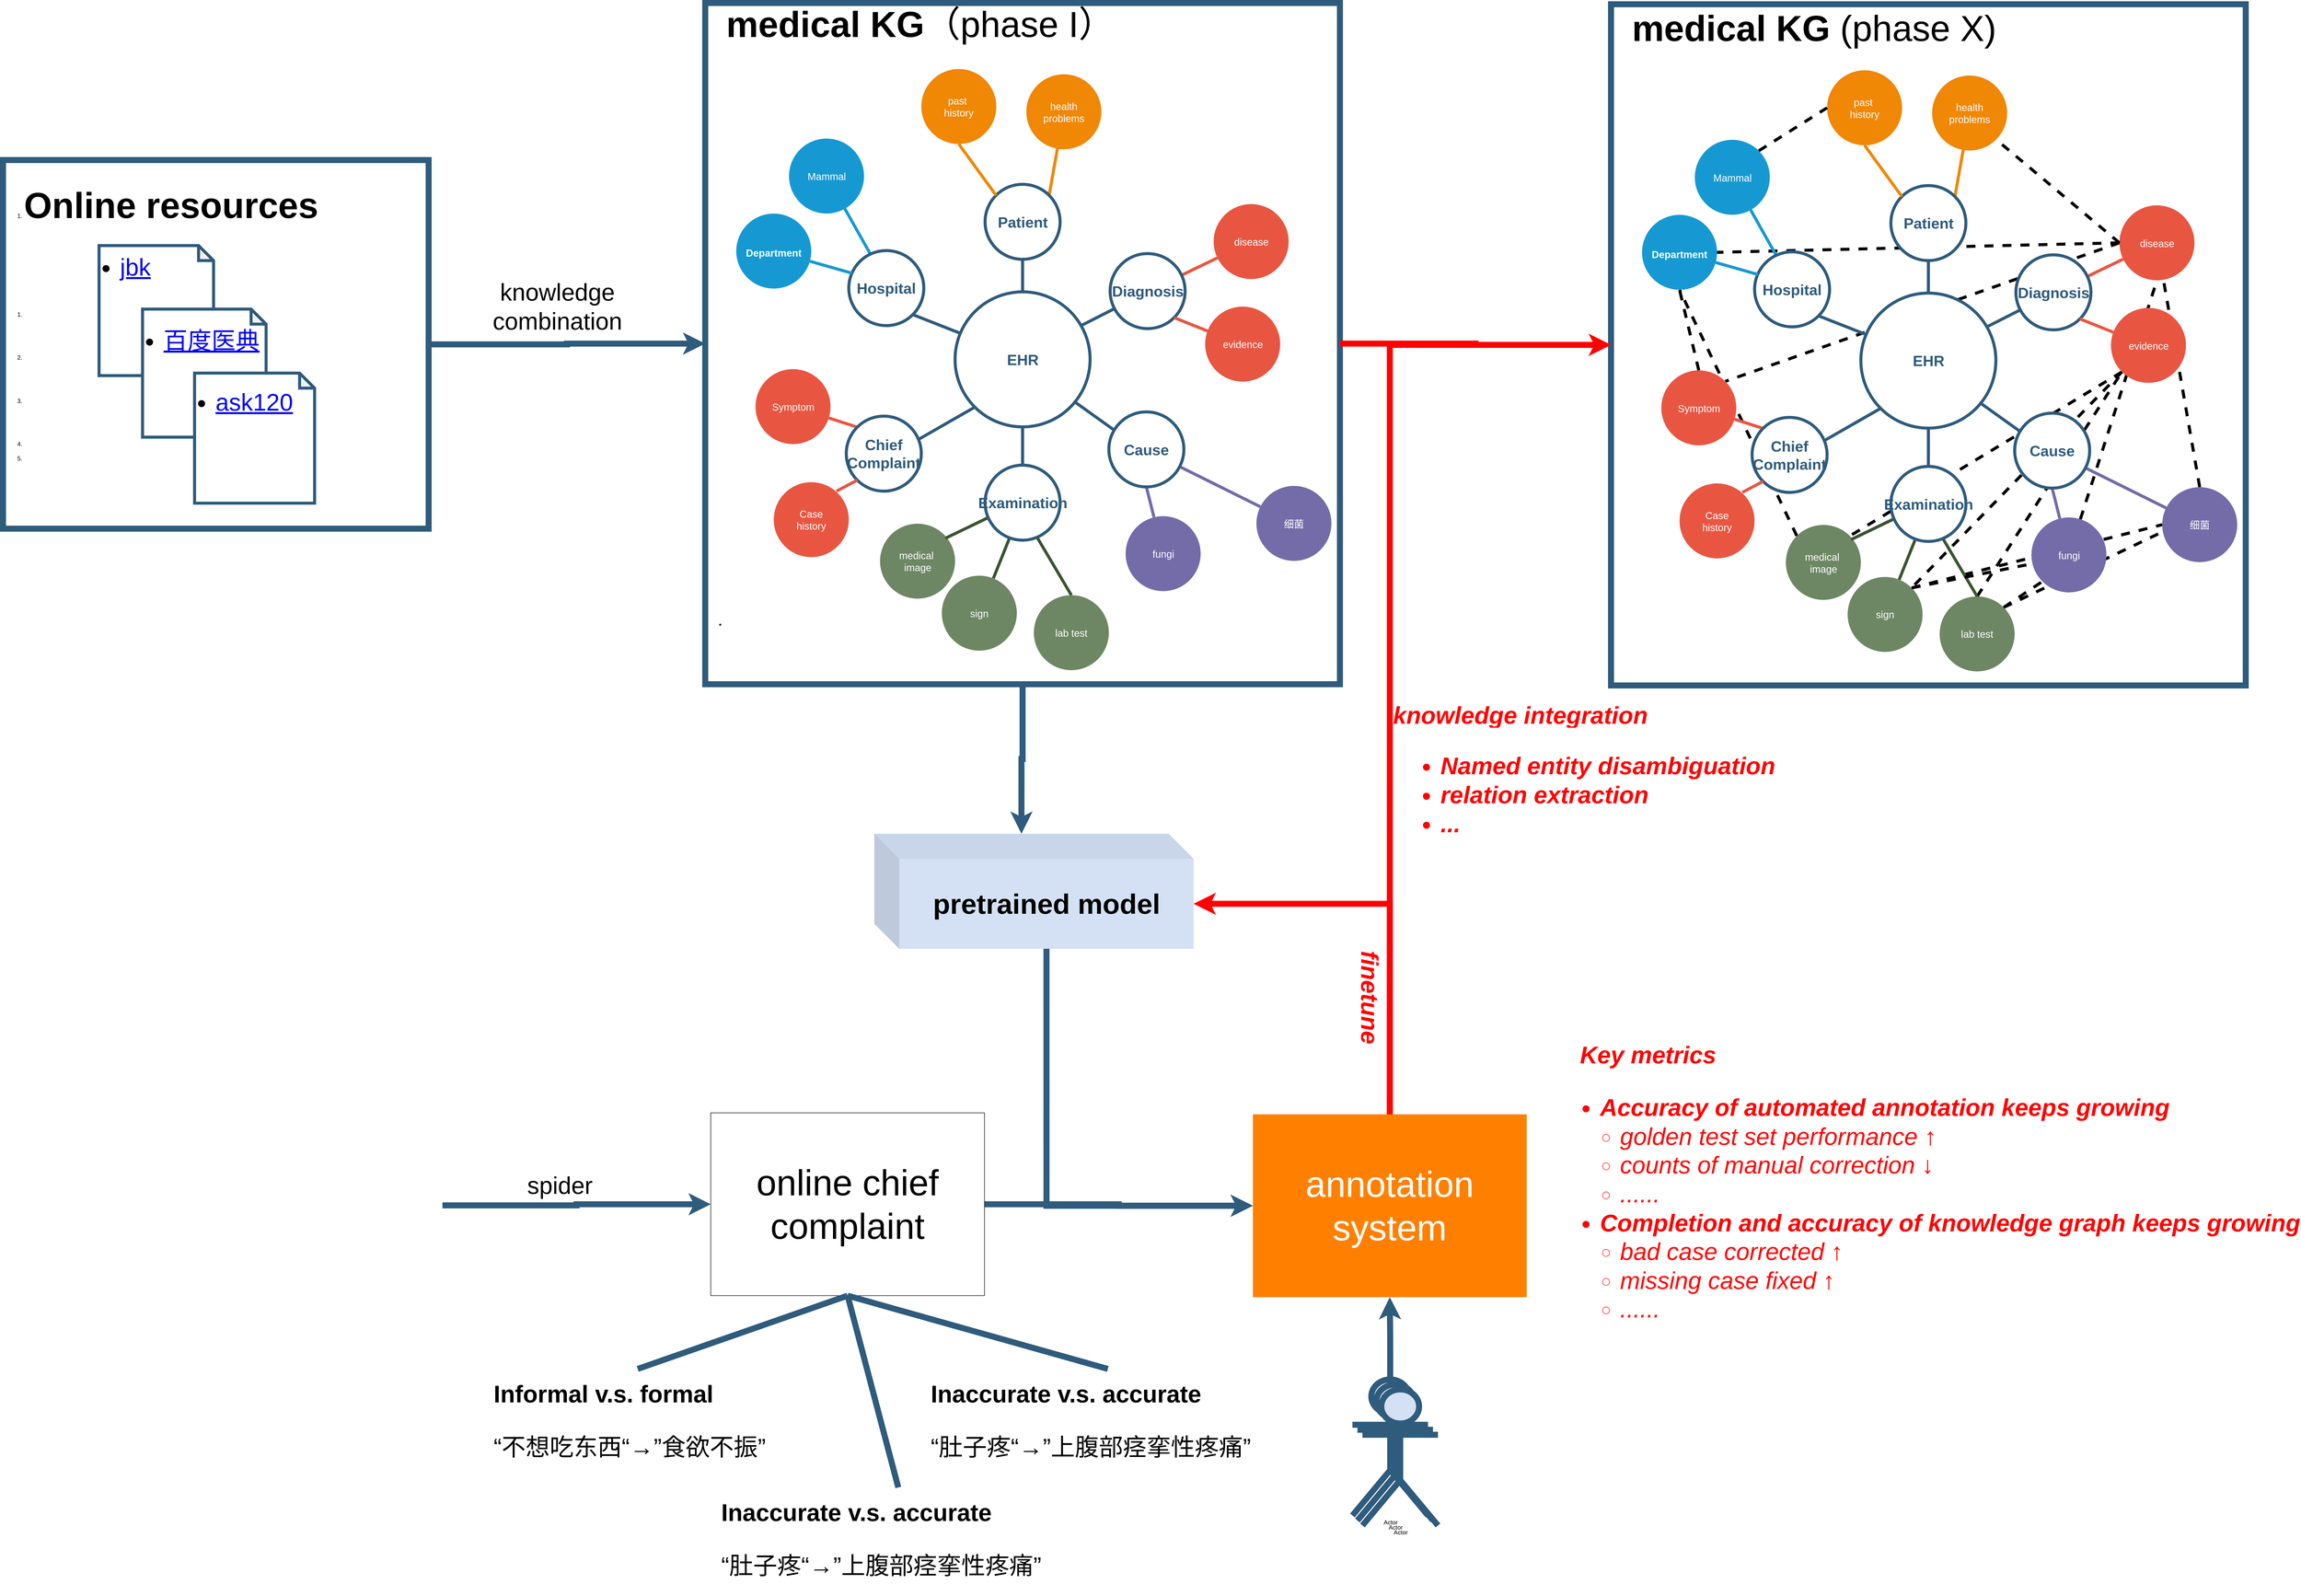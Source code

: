 <mxfile version="14.7.3" type="github">
  <diagram id="6a731a19-8d31-9384-78a2-239565b7b9f0" name="Page-1">
    <mxGraphModel dx="3566" dy="2017" grid="0" gridSize="10" guides="1" tooltips="1" connect="1" arrows="1" fold="1" page="1" pageScale="1" pageWidth="4681" pageHeight="3300" background="none" math="0" shadow="0">
      <root>
        <mxCell id="0" />
        <mxCell id="1" parent="0" />
        <mxCell id="-8Vo72HRY2vyWvF0CSb0-1534" style="endArrow=none;strokeWidth=6;html=1;dashed=1;exitX=0.5;exitY=0;exitDx=0;exitDy=0;" edge="1" parent="1" source="E62CXhvNbmNvY9qVtiI--1619" target="E62CXhvNbmNvY9qVtiI--1618">
          <mxGeometry relative="1" as="geometry">
            <mxPoint x="4250.21" y="1099.021" as="sourcePoint" />
            <mxPoint x="4386" y="613" as="targetPoint" />
          </mxGeometry>
        </mxCell>
        <mxCell id="-8Vo72HRY2vyWvF0CSb0-1533" style="endArrow=none;strokeWidth=6;html=1;entryX=0.5;entryY=1;entryDx=0;entryDy=0;dashed=1;" edge="1" parent="1" source="E62CXhvNbmNvY9qVtiI--1620" target="E62CXhvNbmNvY9qVtiI--1618">
          <mxGeometry relative="1" as="geometry">
            <mxPoint x="4328.5" y="546.5" as="sourcePoint" />
            <mxPoint x="4082.033" y="340.033" as="targetPoint" />
          </mxGeometry>
        </mxCell>
        <mxCell id="-8Vo72HRY2vyWvF0CSb0-1531" style="endArrow=none;strokeWidth=6;html=1;entryX=1;entryY=0;entryDx=0;entryDy=0;dashed=1;exitX=0;exitY=0.5;exitDx=0;exitDy=0;" edge="1" parent="1" source="E62CXhvNbmNvY9qVtiI--1618" target="E62CXhvNbmNvY9qVtiI--1621">
          <mxGeometry relative="1" as="geometry">
            <mxPoint x="4350.467" y="599.533" as="sourcePoint" />
            <mxPoint x="3524.0" y="565.5" as="targetPoint" />
          </mxGeometry>
        </mxCell>
        <mxCell id="E62CXhvNbmNvY9qVtiI--1655" value="&lt;blockquote style=&quot;margin: 0 0 0 40px ; border: none ; padding: 0px&quot;&gt;&lt;b style=&quot;font-size: 72px&quot;&gt;medical KG &lt;/b&gt;&lt;span style=&quot;font-size: 72px&quot;&gt;(phase X)&lt;/span&gt;&lt;/blockquote&gt;&lt;blockquote style=&quot;margin: 0 0 0 40px ; border: none ; padding: 0px&quot;&gt;&lt;b style=&quot;font-size: 72px&quot;&gt;&lt;br&gt;&lt;/b&gt;&lt;/blockquote&gt;&lt;blockquote style=&quot;margin: 0 0 0 40px ; border: none ; padding: 0px&quot;&gt;&lt;b style=&quot;font-size: 72px&quot;&gt;&lt;br&gt;&lt;/b&gt;&lt;/blockquote&gt;&lt;blockquote style=&quot;margin: 0 0 0 40px ; border: none ; padding: 0px&quot;&gt;&lt;b style=&quot;font-size: 72px&quot;&gt;&lt;br&gt;&lt;/b&gt;&lt;/blockquote&gt;&lt;blockquote style=&quot;margin: 0 0 0 40px ; border: none ; padding: 0px&quot;&gt;&lt;b style=&quot;font-size: 72px&quot;&gt;&lt;br&gt;&lt;/b&gt;&lt;/blockquote&gt;&lt;blockquote style=&quot;margin: 0 0 0 40px ; border: none ; padding: 0px&quot;&gt;&lt;b style=&quot;font-size: 72px&quot;&gt;&lt;br&gt;&lt;/b&gt;&lt;/blockquote&gt;&lt;blockquote style=&quot;margin: 0 0 0 40px ; border: none ; padding: 0px&quot;&gt;&lt;b style=&quot;font-size: 72px&quot;&gt;&lt;br&gt;&lt;/b&gt;&lt;/blockquote&gt;&lt;blockquote style=&quot;margin: 0 0 0 40px ; border: none ; padding: 0px&quot;&gt;&lt;b style=&quot;font-size: 72px&quot;&gt;&lt;br&gt;&lt;/b&gt;&lt;/blockquote&gt;&lt;blockquote style=&quot;margin: 0 0 0 40px ; border: none ; padding: 0px&quot;&gt;&lt;b style=&quot;font-size: 72px&quot;&gt;&lt;br&gt;&lt;/b&gt;&lt;/blockquote&gt;&lt;br&gt;&lt;br&gt;&lt;br&gt;&lt;br&gt;&lt;br&gt;&lt;br&gt;&lt;br&gt;&lt;br&gt;&lt;br&gt;&lt;br&gt;&lt;br&gt;&lt;br&gt;&lt;br&gt;&lt;br&gt;&lt;br&gt;&lt;br&gt;&lt;br&gt;&lt;br&gt;&lt;br&gt;&lt;br&gt;&lt;br&gt;&lt;br&gt;&lt;br&gt;&lt;br&gt;&lt;br&gt;&lt;br&gt;&lt;br&gt;&lt;br&gt;&lt;br&gt;&lt;br&gt;&lt;br&gt;&lt;br&gt;&lt;br&gt;&lt;br&gt;&lt;font style=&quot;font-size: 72px&quot;&gt;&lt;br&gt;&lt;/font&gt;" style="text;html=1;align=left;verticalAlign=middle;whiteSpace=wrap;rounded=0;strokeWidth=12;strokeColor=#2F5B7C;" parent="1" vertex="1">
          <mxGeometry x="3302" y="59.5" width="1269" height="1362" as="geometry" />
        </mxCell>
        <mxCell id="-8Vo72HRY2vyWvF0CSb0-1530" style="endArrow=none;strokeWidth=6;html=1;entryX=1;entryY=0.5;entryDx=0;entryDy=0;dashed=1;exitX=0;exitY=0.5;exitDx=0;exitDy=0;" edge="1" parent="1" source="E62CXhvNbmNvY9qVtiI--1618" target="E62CXhvNbmNvY9qVtiI--1639">
          <mxGeometry relative="1" as="geometry">
            <mxPoint x="4333.467" y="804.533" as="sourcePoint" />
            <mxPoint x="3913.033" y="1236.437" as="targetPoint" />
          </mxGeometry>
        </mxCell>
        <mxCell id="-8Vo72HRY2vyWvF0CSb0-1528" style="endArrow=none;strokeWidth=6;html=1;entryX=0;entryY=1;entryDx=0;entryDy=0;dashed=1;exitX=0.5;exitY=0;exitDx=0;exitDy=0;" edge="1" parent="1" source="E62CXhvNbmNvY9qVtiI--1647" target="E62CXhvNbmNvY9qVtiI--1651">
          <mxGeometry relative="1" as="geometry">
            <mxPoint x="4333.467" y="804.533" as="sourcePoint" />
            <mxPoint x="3913.033" y="1236.437" as="targetPoint" />
          </mxGeometry>
        </mxCell>
        <mxCell id="-8Vo72HRY2vyWvF0CSb0-1527" style="endArrow=none;strokeWidth=6;html=1;exitX=0;exitY=1;exitDx=0;exitDy=0;entryX=1;entryY=0;entryDx=0;entryDy=0;dashed=1;" edge="1" parent="1" source="E62CXhvNbmNvY9qVtiI--1651" target="E62CXhvNbmNvY9qVtiI--1645">
          <mxGeometry relative="1" as="geometry">
            <mxPoint x="4386.5" y="826.5" as="sourcePoint" />
            <mxPoint x="3789.533" y="1132.467" as="targetPoint" />
          </mxGeometry>
        </mxCell>
        <mxCell id="-8Vo72HRY2vyWvF0CSb0-1526" style="endArrow=none;strokeWidth=6;html=1;exitX=0;exitY=1;exitDx=0;exitDy=0;entryX=1;entryY=0;entryDx=0;entryDy=0;dashed=1;" edge="1" parent="1" source="E62CXhvNbmNvY9qVtiI--1651" target="E62CXhvNbmNvY9qVtiI--1649">
          <mxGeometry relative="1" as="geometry">
            <mxPoint x="3913.033" y="1236.437" as="sourcePoint" />
            <mxPoint x="4157.3" y="1187.45" as="targetPoint" />
          </mxGeometry>
        </mxCell>
        <mxCell id="-8Vo72HRY2vyWvF0CSb0-1524" style="endArrow=none;strokeWidth=6;html=1;exitX=1;exitY=0;exitDx=0;exitDy=0;entryX=0;entryY=0.5;entryDx=0;entryDy=0;dashed=1;" edge="1" parent="1" source="E62CXhvNbmNvY9qVtiI--1647">
          <mxGeometry relative="1" as="geometry">
            <mxPoint x="3913.033" y="1236.437" as="sourcePoint" />
            <mxPoint x="4414.0" y="1110" as="targetPoint" />
          </mxGeometry>
        </mxCell>
        <mxCell id="-8Vo72HRY2vyWvF0CSb0-1523" style="endArrow=none;strokeWidth=6;html=1;exitX=1;exitY=0;exitDx=0;exitDy=0;entryX=0;entryY=0.5;entryDx=0;entryDy=0;dashed=1;" edge="1" parent="1" source="E62CXhvNbmNvY9qVtiI--1645" target="E62CXhvNbmNvY9qVtiI--1619">
          <mxGeometry relative="1" as="geometry">
            <mxPoint x="3913.033" y="1236.437" as="sourcePoint" />
            <mxPoint x="4157.3" y="1187.45" as="targetPoint" />
          </mxGeometry>
        </mxCell>
        <mxCell id="-8Vo72HRY2vyWvF0CSb0-1519" style="endArrow=none;strokeWidth=6;html=1;exitX=0;exitY=0;exitDx=0;exitDy=0;entryX=0.5;entryY=1;entryDx=0;entryDy=0;dashed=1;" edge="1" parent="1" source="E62CXhvNbmNvY9qVtiI--1649" target="E62CXhvNbmNvY9qVtiI--1639">
          <mxGeometry relative="1" as="geometry">
            <mxPoint x="3487.5" y="801.5" as="sourcePoint" />
            <mxPoint x="3449.0" y="640.5" as="targetPoint" />
          </mxGeometry>
        </mxCell>
        <mxCell id="E62CXhvNbmNvY9qVtiI--1596" style="edgeStyle=orthogonalEdgeStyle;rounded=0;orthogonalLoop=1;jettySize=auto;html=1;exitX=1;exitY=0.5;exitDx=0;exitDy=0;entryX=0;entryY=0.5;entryDx=0;entryDy=0;strokeWidth=12;strokeColor=#2F5B7C;" parent="1" source="E62CXhvNbmNvY9qVtiI--1595" target="E62CXhvNbmNvY9qVtiI--1589" edge="1">
          <mxGeometry relative="1" as="geometry" />
        </mxCell>
        <mxCell id="E62CXhvNbmNvY9qVtiI--1600" value="&lt;font style=&quot;font-size: 48px&quot;&gt;knowledge &lt;br&gt;combination&lt;/font&gt;" style="edgeLabel;html=1;align=center;verticalAlign=middle;resizable=0;points=[];" parent="E62CXhvNbmNvY9qVtiI--1596" vertex="1" connectable="0">
          <mxGeometry x="-0.329" y="-8" relative="1" as="geometry">
            <mxPoint x="71" y="-84" as="offset" />
          </mxGeometry>
        </mxCell>
        <mxCell id="E62CXhvNbmNvY9qVtiI--1595" value="&lt;ol&gt;&lt;li&gt;&lt;span style=&quot;font-size: 72px&quot;&gt;&lt;b&gt;Online resources&lt;/b&gt;&lt;/span&gt;&lt;/li&gt;&lt;/ol&gt;&lt;div&gt;&lt;span style=&quot;font-size: 72px&quot;&gt;&lt;b&gt;&lt;br&gt;&lt;/b&gt;&lt;/span&gt;&lt;/div&gt;&lt;ol&gt;&lt;li&gt;&lt;font style=&quot;font-size: 72px&quot;&gt;&lt;b&gt;&lt;br&gt;&lt;/b&gt;&lt;/font&gt;&lt;/li&gt;&lt;li&gt;&lt;font style=&quot;font-size: 72px&quot;&gt;&lt;b&gt;&lt;br&gt;&lt;/b&gt;&lt;/font&gt;&lt;/li&gt;&lt;li&gt;&lt;font style=&quot;font-size: 72px&quot;&gt;&lt;b&gt;&lt;br&gt;&lt;/b&gt;&lt;/font&gt;&lt;/li&gt;&lt;li&gt;&lt;font style=&quot;font-size: 72px&quot;&gt;&lt;b&gt;&lt;br&gt;&lt;/b&gt;&lt;/font&gt;&lt;/li&gt;&lt;li&gt;&lt;b&gt;&lt;br&gt;&lt;/b&gt;&lt;/li&gt;&lt;/ol&gt;&lt;font style=&quot;font-size: 72px&quot;&gt;&lt;br&gt;&lt;/font&gt;" style="text;html=1;align=left;verticalAlign=middle;whiteSpace=wrap;rounded=0;strokeWidth=12;strokeColor=#2F5B7C;" parent="1" vertex="1">
          <mxGeometry x="87" y="371" width="851" height="737" as="geometry" />
        </mxCell>
        <mxCell id="1350" value="Mammal" style="ellipse;whiteSpace=wrap;html=1;shadow=0;fontFamily=Helvetica;fontSize=20;fontColor=#FFFFFF;align=center;strokeWidth=3;fillColor=#1699D3;strokeColor=none;" parent="1" vertex="1">
          <mxGeometry x="1658.5" y="328" width="150" height="150" as="geometry" />
        </mxCell>
        <mxCell id="1351" value="health&lt;br&gt;problems" style="ellipse;whiteSpace=wrap;html=1;shadow=0;fontFamily=Helvetica;fontSize=20;fontColor=#FFFFFF;align=center;strokeWidth=3;fillColor=#F08705;strokeColor=none;gradientColor=none;" parent="1" vertex="1">
          <mxGeometry x="2133" y="199.5" width="150" height="150" as="geometry" />
        </mxCell>
        <mxCell id="1352" value="disease" style="ellipse;whiteSpace=wrap;html=1;shadow=0;fontFamily=Helvetica;fontSize=20;fontColor=#FFFFFF;align=center;strokeWidth=3;fillColor=#E85642;strokeColor=none;" parent="1" vertex="1">
          <mxGeometry x="2507.5" y="459" width="150" height="150" as="geometry" />
        </mxCell>
        <mxCell id="1354" value="细菌" style="ellipse;whiteSpace=wrap;html=1;shadow=0;fontFamily=Helvetica;fontSize=20;fontColor=#FFFFFF;align=center;strokeWidth=3;fillColor=#736ca8;strokeColor=none;" parent="1" vertex="1">
          <mxGeometry x="2593" y="1022.5" width="150" height="150" as="geometry" />
        </mxCell>
        <mxCell id="1355" value="fungi" style="ellipse;whiteSpace=wrap;html=1;shadow=0;fontFamily=Helvetica;fontSize=20;fontColor=#FFFFFF;align=center;strokeWidth=3;strokeColor=none;direction=south;fillColor=#736CA8;" parent="1" vertex="1">
          <mxGeometry x="2331.5" y="1083" width="150" height="150" as="geometry" />
        </mxCell>
        <mxCell id="1356" value="Symptom" style="ellipse;whiteSpace=wrap;html=1;shadow=0;fontFamily=Helvetica;fontSize=20;fontColor=#FFFFFF;align=center;strokeWidth=3;fillColor=#E85642;strokeColor=none;" parent="1" vertex="1">
          <mxGeometry x="1591.5" y="789" width="150" height="150" as="geometry" />
        </mxCell>
        <mxCell id="1359" style="endArrow=none;strokeWidth=6;strokeColor=#1699D3;html=1;exitX=0.286;exitY=0.043;exitDx=0;exitDy=0;exitPerimeter=0;" parent="1" source="E62CXhvNbmNvY9qVtiI--1553" target="1350" edge="1">
          <mxGeometry relative="1" as="geometry" />
        </mxCell>
        <mxCell id="1360" style="endArrow=none;strokeWidth=6;strokeColor=#f08705;html=1;exitX=1;exitY=0;exitDx=0;exitDy=0;" parent="1" source="E62CXhvNbmNvY9qVtiI--1550" edge="1">
          <mxGeometry relative="1" as="geometry">
            <mxPoint x="2197.5" y="335" as="targetPoint" />
          </mxGeometry>
        </mxCell>
        <mxCell id="1361" style="endArrow=none;strokeWidth=6;strokeColor=#E85642;html=1;exitX=0.918;exitY=0.305;exitDx=0;exitDy=0;exitPerimeter=0;" parent="1" source="E62CXhvNbmNvY9qVtiI--1547" target="1352" edge="1">
          <mxGeometry relative="1" as="geometry" />
        </mxCell>
        <mxCell id="1364" style="endArrow=none;strokeWidth=6;strokeColor=#736ca8;html=1;exitX=0.934;exitY=0.725;exitDx=0;exitDy=0;exitPerimeter=0;" parent="1" source="E62CXhvNbmNvY9qVtiI--1543" target="1354" edge="1">
          <mxGeometry relative="1" as="geometry">
            <mxPoint x="2426.5" y="979" as="sourcePoint" />
          </mxGeometry>
        </mxCell>
        <mxCell id="1365" value="" style="edgeStyle=none;endArrow=none;strokeWidth=6;html=1;exitX=0.5;exitY=1;exitDx=0;exitDy=0;strokeColor=#736CA8;" parent="1" source="E62CXhvNbmNvY9qVtiI--1543" target="1355" edge="1">
          <mxGeometry x="1210.5" y="184.5" width="100" height="100" as="geometry">
            <mxPoint x="1210.5" y="284.5" as="sourcePoint" />
            <mxPoint x="1310.5" y="184.5" as="targetPoint" />
          </mxGeometry>
        </mxCell>
        <mxCell id="1366" value="" style="edgeStyle=none;endArrow=none;strokeWidth=6;strokeColor=#E85642;html=1;exitX=0;exitY=0;exitDx=0;exitDy=0;" parent="1" source="E62CXhvNbmNvY9qVtiI--1552" target="1356" edge="1">
          <mxGeometry x="1210.5" y="184.5" width="100" height="100" as="geometry">
            <mxPoint x="1210.5" y="284.5" as="sourcePoint" />
            <mxPoint x="1310.5" y="184.5" as="targetPoint" />
          </mxGeometry>
        </mxCell>
        <mxCell id="1515" value="EHR" style="ellipse;whiteSpace=wrap;html=1;shadow=0;fontFamily=Helvetica;fontSize=30;fontColor=#2F5B7C;align=center;strokeColor=#2F5B7C;strokeWidth=6;fillColor=#FFFFFF;fontStyle=1;gradientColor=none;" parent="1" vertex="1">
          <mxGeometry x="1990.5" y="634.5" width="270" height="270" as="geometry" />
        </mxCell>
        <mxCell id="E62CXhvNbmNvY9qVtiI--1543" value="Cause" style="ellipse;whiteSpace=wrap;html=1;shadow=0;fontFamily=Helvetica;fontSize=30;fontColor=#2F5B7C;align=center;strokeWidth=6;fillColor=#FFFFFF;fontStyle=1;gradientColor=none;strokeColor=#2F5B7C;" parent="1" vertex="1">
          <mxGeometry x="2298" y="874.5" width="150" height="150" as="geometry" />
        </mxCell>
        <mxCell id="E62CXhvNbmNvY9qVtiI--1546" value="" style="edgeStyle=none;endArrow=none;strokeWidth=6;html=1;exitX=0.878;exitY=0.809;exitDx=0;exitDy=0;exitPerimeter=0;entryX=0.078;entryY=0.248;entryDx=0;entryDy=0;entryPerimeter=0;strokeColor=#2F5B7C;" parent="1" source="1515" target="E62CXhvNbmNvY9qVtiI--1543" edge="1">
          <mxGeometry x="1220.5" y="194.5" width="100" height="100" as="geometry">
            <mxPoint x="2165.624" y="911.096" as="sourcePoint" />
            <mxPoint x="2294.5" y="917" as="targetPoint" />
          </mxGeometry>
        </mxCell>
        <mxCell id="E62CXhvNbmNvY9qVtiI--1547" value="Diagnosis" style="ellipse;whiteSpace=wrap;html=1;shadow=0;fontFamily=Helvetica;fontSize=30;fontColor=#2F5B7C;align=center;strokeColor=#2F5B7C;strokeWidth=6;fillColor=#FFFFFF;fontStyle=1;gradientColor=none;" parent="1" vertex="1">
          <mxGeometry x="2300.5" y="558" width="150" height="150" as="geometry" />
        </mxCell>
        <mxCell id="E62CXhvNbmNvY9qVtiI--1549" value="" style="edgeStyle=none;endArrow=none;strokeWidth=6;html=1;entryX=0.069;entryY=0.729;entryDx=0;entryDy=0;entryPerimeter=0;exitX=0.933;exitY=0.25;exitDx=0;exitDy=0;exitPerimeter=0;strokeColor=#2F5B7C;" parent="1" source="1515" target="E62CXhvNbmNvY9qVtiI--1547" edge="1">
          <mxGeometry x="1230.5" y="204.5" width="100" height="100" as="geometry">
            <mxPoint x="2245.5" y="698" as="sourcePoint" />
            <mxPoint x="2292.467" y="941.467" as="targetPoint" />
          </mxGeometry>
        </mxCell>
        <mxCell id="E62CXhvNbmNvY9qVtiI--1550" value="Patient" style="ellipse;whiteSpace=wrap;html=1;shadow=0;fontFamily=Helvetica;fontSize=30;fontColor=#2F5B7C;align=center;strokeColor=#2F5B7C;strokeWidth=6;fillColor=#FFFFFF;fontStyle=1;gradientColor=none;" parent="1" vertex="1">
          <mxGeometry x="2050.5" y="419.5" width="150" height="150" as="geometry" />
        </mxCell>
        <mxCell id="E62CXhvNbmNvY9qVtiI--1552" value="Chief&lt;br&gt;Complaint" style="ellipse;whiteSpace=wrap;html=1;shadow=0;fontFamily=Helvetica;fontSize=30;fontColor=#2F5B7C;align=center;strokeColor=#2F5B7C;strokeWidth=6;fillColor=#FFFFFF;fontStyle=1;gradientColor=none;" parent="1" vertex="1">
          <mxGeometry x="1773" y="883" width="150" height="150" as="geometry" />
        </mxCell>
        <mxCell id="E62CXhvNbmNvY9qVtiI--1553" value="Hospital" style="ellipse;whiteSpace=wrap;html=1;shadow=0;fontFamily=Helvetica;fontSize=30;fontColor=#2F5B7C;align=center;strokeColor=#2F5B7C;strokeWidth=6;fillColor=#FFFFFF;fontStyle=1;gradientColor=none;" parent="1" vertex="1">
          <mxGeometry x="1778" y="552" width="150" height="150" as="geometry" />
        </mxCell>
        <mxCell id="E62CXhvNbmNvY9qVtiI--1554" value="" style="edgeStyle=none;endArrow=none;strokeWidth=6;html=1;exitX=0.5;exitY=1;exitDx=0;exitDy=0;entryX=0.5;entryY=0;entryDx=0;entryDy=0;strokeColor=#2F5B7C;" parent="1" source="E62CXhvNbmNvY9qVtiI--1550" target="1515" edge="1">
          <mxGeometry x="1230.5" y="204.5" width="100" height="100" as="geometry">
            <mxPoint x="2237.56" y="862.93" as="sourcePoint" />
            <mxPoint x="2319.7" y="921.7" as="targetPoint" />
          </mxGeometry>
        </mxCell>
        <mxCell id="E62CXhvNbmNvY9qVtiI--1556" value="" style="edgeStyle=none;endArrow=none;strokeWidth=6;html=1;exitX=1;exitY=1;exitDx=0;exitDy=0;entryX=0.029;entryY=0.303;entryDx=0;entryDy=0;fontStyle=1;entryPerimeter=0;strokeColor=#2F5B7C;" parent="1" source="E62CXhvNbmNvY9qVtiI--1553" target="1515" edge="1">
          <mxGeometry x="1250.5" y="224.5" width="100" height="100" as="geometry">
            <mxPoint x="2145.5" y="593" as="sourcePoint" />
            <mxPoint x="2145.5" y="654.5" as="targetPoint" />
          </mxGeometry>
        </mxCell>
        <mxCell id="E62CXhvNbmNvY9qVtiI--1557" value="" style="edgeStyle=none;endArrow=none;strokeWidth=6;html=1;exitX=0.968;exitY=0.307;exitDx=0;exitDy=0;entryX=0;entryY=1;entryDx=0;entryDy=0;fontStyle=1;exitPerimeter=0;strokeColor=#2F5B7C;" parent="1" source="E62CXhvNbmNvY9qVtiI--1552" target="1515" edge="1">
          <mxGeometry x="1260.5" y="234.5" width="100" height="100" as="geometry">
            <mxPoint x="1916.033" y="690.033" as="sourcePoint" />
            <mxPoint x="2008.33" y="726.31" as="targetPoint" />
          </mxGeometry>
        </mxCell>
        <mxCell id="E62CXhvNbmNvY9qVtiI--1572" value="&lt;font color=&quot;#ffffff&quot; style=&quot;font-size: 20px&quot;&gt;Department&lt;/font&gt;" style="ellipse;whiteSpace=wrap;html=1;shadow=0;fontFamily=Helvetica;fontSize=30;fontColor=#2F5B7C;align=center;strokeWidth=6;fontStyle=1;gradientColor=none;fillColor=#1699D3;strokeColor=none;" parent="1" vertex="1">
          <mxGeometry x="1553" y="478" width="150" height="150" as="geometry" />
        </mxCell>
        <mxCell id="E62CXhvNbmNvY9qVtiI--1573" style="endArrow=none;strokeWidth=6;strokeColor=#1699D3;html=1;exitX=0.044;exitY=0.302;exitDx=0;exitDy=0;exitPerimeter=0;" parent="1" source="E62CXhvNbmNvY9qVtiI--1553" target="E62CXhvNbmNvY9qVtiI--1572" edge="1">
          <mxGeometry relative="1" as="geometry">
            <mxPoint x="2036.788" y="687.408" as="sourcePoint" />
            <mxPoint x="1666.749" y="340.561" as="targetPoint" />
          </mxGeometry>
        </mxCell>
        <mxCell id="E62CXhvNbmNvY9qVtiI--1574" value="Case&lt;br&gt;history" style="ellipse;whiteSpace=wrap;html=1;shadow=0;fontFamily=Helvetica;fontSize=20;fontColor=#FFFFFF;align=center;strokeWidth=3;fillColor=#E85642;strokeColor=none;" parent="1" vertex="1">
          <mxGeometry x="1628" y="1015" width="150" height="150" as="geometry" />
        </mxCell>
        <mxCell id="E62CXhvNbmNvY9qVtiI--1575" value="" style="edgeStyle=none;endArrow=none;strokeWidth=6;strokeColor=#E85642;html=1;exitX=0;exitY=1;exitDx=0;exitDy=0;" parent="1" source="E62CXhvNbmNvY9qVtiI--1552" edge="1">
          <mxGeometry x="1220.5" y="194.5" width="100" height="100" as="geometry">
            <mxPoint x="1804.967" y="1021.033" as="sourcePoint" />
            <mxPoint x="1753.5" y="1033" as="targetPoint" />
          </mxGeometry>
        </mxCell>
        <mxCell id="E62CXhvNbmNvY9qVtiI--1576" value="Examination" style="ellipse;whiteSpace=wrap;html=1;shadow=0;fontFamily=Helvetica;fontSize=30;fontColor=#2F5B7C;align=center;strokeColor=#2F5B7C;strokeWidth=6;fillColor=#FFFFFF;fontStyle=1;gradientColor=none;" parent="1" vertex="1">
          <mxGeometry x="2050.5" y="981" width="150" height="150" as="geometry" />
        </mxCell>
        <mxCell id="E62CXhvNbmNvY9qVtiI--1577" value="" style="edgeStyle=none;endArrow=none;strokeWidth=6;html=1;exitX=0.5;exitY=0;exitDx=0;exitDy=0;entryX=0.5;entryY=1;entryDx=0;entryDy=0;fontStyle=1;strokeColor=#2F5B7C;" parent="1" source="E62CXhvNbmNvY9qVtiI--1576" target="1515" edge="1">
          <mxGeometry x="1270.5" y="244.5" width="100" height="100" as="geometry">
            <mxPoint x="1928.2" y="939.05" as="sourcePoint" />
            <mxPoint x="2040.041" y="874.959" as="targetPoint" />
          </mxGeometry>
        </mxCell>
        <mxCell id="E62CXhvNbmNvY9qVtiI--1578" value="sign" style="ellipse;whiteSpace=wrap;html=1;shadow=0;fontFamily=Helvetica;fontSize=20;fontColor=#ffffff;align=center;strokeWidth=3;fillColor=#6d8764;strokeColor=none;" parent="1" vertex="1">
          <mxGeometry x="1964" y="1201.97" width="150" height="150" as="geometry" />
        </mxCell>
        <mxCell id="E62CXhvNbmNvY9qVtiI--1579" value="" style="edgeStyle=none;endArrow=none;strokeWidth=6;html=1;fillColor=#6d8764;strokeColor=#3A5431;" parent="1" target="E62CXhvNbmNvY9qVtiI--1578" edge="1">
          <mxGeometry x="1578" y="342.47" width="100" height="100" as="geometry">
            <mxPoint x="2098.5" y="1129" as="sourcePoint" />
            <mxPoint x="1678" y="342.47" as="targetPoint" />
          </mxGeometry>
        </mxCell>
        <mxCell id="E62CXhvNbmNvY9qVtiI--1580" value="lab test" style="ellipse;whiteSpace=wrap;html=1;shadow=0;fontFamily=Helvetica;fontSize=20;fontColor=#ffffff;align=center;strokeWidth=3;fillColor=#6d8764;strokeColor=none;" parent="1" vertex="1">
          <mxGeometry x="2148" y="1240.97" width="150" height="150" as="geometry" />
        </mxCell>
        <mxCell id="E62CXhvNbmNvY9qVtiI--1581" value="" style="edgeStyle=none;endArrow=none;strokeWidth=6;html=1;entryX=0.5;entryY=0;entryDx=0;entryDy=0;fillColor=#6d8764;strokeColor=#3A5431;" parent="1" target="E62CXhvNbmNvY9qVtiI--1580" edge="1">
          <mxGeometry x="1588" y="352.47" width="100" height="100" as="geometry">
            <mxPoint x="2155.5" y="1127" as="sourcePoint" />
            <mxPoint x="2105.851" y="1238.052" as="targetPoint" />
          </mxGeometry>
        </mxCell>
        <mxCell id="E62CXhvNbmNvY9qVtiI--1582" value="medical&amp;nbsp;&lt;br&gt;image" style="ellipse;whiteSpace=wrap;html=1;shadow=0;fontFamily=Helvetica;fontSize=20;fontColor=#ffffff;align=center;strokeWidth=3;fillColor=#6d8764;strokeColor=none;" parent="1" vertex="1">
          <mxGeometry x="1840.5" y="1098" width="150" height="150" as="geometry" />
        </mxCell>
        <mxCell id="E62CXhvNbmNvY9qVtiI--1583" value="" style="edgeStyle=none;endArrow=none;strokeWidth=6;html=1;fillColor=#6d8764;strokeColor=#3A5431;entryX=0.871;entryY=0.195;entryDx=0;entryDy=0;entryPerimeter=0;" parent="1" target="E62CXhvNbmNvY9qVtiI--1582" edge="1">
          <mxGeometry x="1544.46" y="307.56" width="100" height="100" as="geometry">
            <mxPoint x="2054.5" y="1087" as="sourcePoint" />
            <mxPoint x="2033.5" y="1172.499" as="targetPoint" />
          </mxGeometry>
        </mxCell>
        <mxCell id="E62CXhvNbmNvY9qVtiI--1584" value="evidence" style="ellipse;whiteSpace=wrap;html=1;shadow=0;fontFamily=Helvetica;fontSize=20;fontColor=#FFFFFF;align=center;strokeWidth=3;fillColor=#E85642;strokeColor=none;" parent="1" vertex="1">
          <mxGeometry x="2490.5" y="664" width="150" height="150" as="geometry" />
        </mxCell>
        <mxCell id="E62CXhvNbmNvY9qVtiI--1585" style="endArrow=none;strokeWidth=6;strokeColor=#E85642;html=1;exitX=1;exitY=1;exitDx=0;exitDy=0;entryX=0.056;entryY=0.335;entryDx=0;entryDy=0;entryPerimeter=0;" parent="1" source="E62CXhvNbmNvY9qVtiI--1547" target="E62CXhvNbmNvY9qVtiI--1584" edge="1">
          <mxGeometry relative="1" as="geometry">
            <mxPoint x="2448.2" y="613.75" as="sourcePoint" />
            <mxPoint x="2524.886" y="576.455" as="targetPoint" />
          </mxGeometry>
        </mxCell>
        <mxCell id="E62CXhvNbmNvY9qVtiI--1586" value="past&amp;nbsp;&lt;br&gt;history" style="ellipse;whiteSpace=wrap;html=1;shadow=0;fontFamily=Helvetica;fontSize=20;fontColor=#FFFFFF;align=center;strokeWidth=3;fillColor=#F08705;strokeColor=none;gradientColor=none;" parent="1" vertex="1">
          <mxGeometry x="1923" y="189" width="150" height="150" as="geometry" />
        </mxCell>
        <mxCell id="E62CXhvNbmNvY9qVtiI--1587" style="endArrow=none;strokeWidth=6;strokeColor=#f08705;html=1;exitX=0;exitY=0;exitDx=0;exitDy=0;entryX=0.5;entryY=1;entryDx=0;entryDy=0;" parent="1" source="E62CXhvNbmNvY9qVtiI--1550" target="E62CXhvNbmNvY9qVtiI--1586" edge="1">
          <mxGeometry relative="1" as="geometry">
            <mxPoint x="2135.5" y="429.5" as="sourcePoint" />
            <mxPoint x="2181.355" y="349.938" as="targetPoint" />
          </mxGeometry>
        </mxCell>
        <mxCell id="E62CXhvNbmNvY9qVtiI--1666" style="edgeStyle=orthogonalEdgeStyle;rounded=0;orthogonalLoop=1;jettySize=auto;html=1;exitX=0.5;exitY=1;exitDx=0;exitDy=0;entryX=0;entryY=0;entryDx=294.25;entryDy=0;entryPerimeter=0;strokeColor=#2F5B7C;strokeWidth=12;" parent="1" source="E62CXhvNbmNvY9qVtiI--1589" target="E62CXhvNbmNvY9qVtiI--1659" edge="1">
          <mxGeometry relative="1" as="geometry" />
        </mxCell>
        <mxCell id="E62CXhvNbmNvY9qVtiI--1589" value="&lt;blockquote style=&quot;margin: 0 0 0 40px ; border: none ; padding: 0px&quot;&gt;&lt;b style=&quot;font-size: 72px&quot;&gt;medical KG&lt;/b&gt;&lt;span style=&quot;font-size: 72px&quot;&gt;（phase I）&lt;/span&gt;&lt;br&gt;&lt;br&gt;&lt;br&gt;&lt;br&gt;&lt;br&gt;&lt;br&gt;&lt;br&gt;&lt;br&gt;&lt;br&gt;&lt;br&gt;&lt;br&gt;&lt;br&gt;&lt;br&gt;&lt;br&gt;&lt;br&gt;&lt;br&gt;&lt;br&gt;&lt;br&gt;&lt;br&gt;&lt;br&gt;&lt;br&gt;&lt;br&gt;&lt;br&gt;&lt;br&gt;&lt;br&gt;&lt;br&gt;&lt;br&gt;&lt;br&gt;&lt;br&gt;&lt;br&gt;&lt;br&gt;&lt;br&gt;&lt;br&gt;&lt;br&gt;&lt;br&gt;&lt;br&gt;&lt;br&gt;&lt;br&gt;&lt;br&gt;&lt;br&gt;&lt;br&gt;&lt;br&gt;&lt;br&gt;&lt;br&gt;&lt;br&gt;&lt;br&gt;&lt;br&gt;&lt;br&gt;&lt;br&gt;&lt;br&gt;&lt;br&gt;&lt;br&gt;&lt;br&gt;&lt;br&gt;&lt;br&gt;&lt;br&gt;&lt;br&gt;&lt;br&gt;&lt;br&gt;&lt;br&gt;&lt;br&gt;&lt;br&gt;&lt;br&gt;&lt;br&gt;&lt;br&gt;&lt;br&gt;&lt;br&gt;&lt;br&gt;&lt;br&gt;&lt;br&gt;&lt;/blockquote&gt;&lt;span style=&quot;font-size: 72px&quot;&gt;&lt;br&gt;&lt;/span&gt;&lt;ul&gt;&lt;li&gt;&lt;font style=&quot;font-size: 72px&quot;&gt;&lt;br&gt;&lt;/font&gt;&lt;/li&gt;&lt;/ul&gt;&lt;font style=&quot;font-size: 72px&quot;&gt;&lt;br&gt;&lt;/font&gt;" style="text;html=1;align=left;verticalAlign=middle;whiteSpace=wrap;rounded=0;strokeWidth=12;strokeColor=#2F5B7C;" parent="1" vertex="1">
          <mxGeometry x="1491" y="57" width="1269" height="1362" as="geometry" />
        </mxCell>
        <mxCell id="E62CXhvNbmNvY9qVtiI--1590" value="&lt;div style=&quot;font-size: 48px&quot;&gt;&lt;ul&gt;&lt;li&gt;&lt;font style=&quot;font-size: 48px&quot;&gt;&lt;a href=&quot;https://jbk.39.net/zq/zhengzhuang&quot;&gt;jbk&lt;/a&gt;&lt;/font&gt;&lt;/li&gt;&lt;/ul&gt;&lt;div&gt;&lt;br&gt;&lt;/div&gt;&lt;div&gt;&lt;br&gt;&lt;/div&gt;&lt;div&gt;&lt;br&gt;&lt;/div&gt;&lt;/div&gt;" style="shape=note;whiteSpace=wrap;html=1;backgroundOutline=1;darkOpacity=0.05;strokeColor=#2F5B7C;strokeWidth=6;align=left;" parent="1" vertex="1">
          <mxGeometry x="279" y="542" width="229" height="260" as="geometry" />
        </mxCell>
        <mxCell id="E62CXhvNbmNvY9qVtiI--1593" value="&lt;ul style=&quot;font-size: 48px&quot;&gt;&lt;li&gt;&lt;font style=&quot;font-size: 48px&quot;&gt;&lt;a href=&quot;https://www.baidu.com/bh/dict/ydxx_8551128700906702761?tab=%E6%A6%82%E8%BF%B0&amp;amp;title=%E7%B3%96%E5%B0%BF%E7%97%85&amp;amp;contentid=ydxx_8551128700906702761&amp;amp;sf_ref=dict_home&amp;amp;from=dicta&quot;&gt;百度医典&lt;/a&gt;&lt;/font&gt;&lt;/li&gt;&lt;/ul&gt;&lt;div&gt;&lt;br&gt;&lt;/div&gt;&lt;div&gt;&lt;br&gt;&lt;/div&gt;&lt;div&gt;&lt;br&gt;&lt;/div&gt;&lt;div&gt;&lt;br&gt;&lt;/div&gt;&lt;div&gt;&lt;br&gt;&lt;/div&gt;&lt;div&gt;&lt;br&gt;&lt;/div&gt;&lt;div&gt;&lt;br&gt;&lt;/div&gt;&lt;div&gt;&lt;br&gt;&lt;/div&gt;&lt;div&gt;&lt;br&gt;&lt;/div&gt;" style="shape=note;whiteSpace=wrap;html=1;backgroundOutline=1;darkOpacity=0.05;strokeColor=#2F5B7C;strokeWidth=6;align=left;" parent="1" vertex="1">
          <mxGeometry x="366" y="669" width="247" height="256" as="geometry" />
        </mxCell>
        <mxCell id="E62CXhvNbmNvY9qVtiI--1594" value="&lt;ul style=&quot;font-size: 48px&quot;&gt;&lt;li&gt;&lt;font style=&quot;font-size: 48px&quot;&gt;&lt;a href=&quot;https://tag.120ask.com/jibing/&quot;&gt;ask&lt;/a&gt;&lt;/font&gt;&lt;a href=&quot;https://tag.120ask.com/jibing/&quot;&gt;120&lt;/a&gt;&lt;/li&gt;&lt;/ul&gt;&lt;div&gt;&lt;br&gt;&lt;/div&gt;&lt;div&gt;&lt;br&gt;&lt;/div&gt;&lt;div&gt;&lt;br&gt;&lt;/div&gt;&lt;div&gt;&lt;br&gt;&lt;/div&gt;&lt;div&gt;&lt;br&gt;&lt;/div&gt;&lt;div&gt;&lt;br&gt;&lt;/div&gt;&lt;div&gt;&lt;br&gt;&lt;/div&gt;&lt;div&gt;&lt;br&gt;&lt;/div&gt;&lt;div&gt;&lt;br&gt;&lt;/div&gt;&lt;div&gt;&lt;br&gt;&lt;/div&gt;" style="shape=note;whiteSpace=wrap;html=1;backgroundOutline=1;darkOpacity=0.05;strokeColor=#2F5B7C;strokeWidth=6;align=left;" parent="1" vertex="1">
          <mxGeometry x="470" y="797" width="240" height="260" as="geometry" />
        </mxCell>
        <mxCell id="E62CXhvNbmNvY9qVtiI--1601" value="" style="shape=image;verticalLabelPosition=bottom;labelBackgroundColor=#ffffff;verticalAlign=top;aspect=fixed;imageAspect=0;image=https://www.chinainternetwatch.com/wp-content/uploads/online-community.png;" parent="1" vertex="1">
          <mxGeometry x="106" y="2237" width="859.63" height="448" as="geometry" />
        </mxCell>
        <mxCell id="E62CXhvNbmNvY9qVtiI--1603" style="edgeStyle=orthogonalEdgeStyle;rounded=0;orthogonalLoop=1;jettySize=auto;html=1;exitX=1;exitY=0.5;exitDx=0;exitDy=0;entryX=0;entryY=0.5;entryDx=0;entryDy=0;strokeWidth=12;strokeColor=#2F5B7C;" parent="1" source="E62CXhvNbmNvY9qVtiI--1601" target="E62CXhvNbmNvY9qVtiI--1605" edge="1">
          <mxGeometry relative="1" as="geometry">
            <mxPoint x="1197.63" y="2741.5" as="sourcePoint" />
            <mxPoint x="1750.63" y="2740" as="targetPoint" />
          </mxGeometry>
        </mxCell>
        <mxCell id="E62CXhvNbmNvY9qVtiI--1686" value="&lt;font style=&quot;font-size: 48px&quot;&gt;spider&lt;/font&gt;" style="edgeLabel;html=1;align=center;verticalAlign=middle;resizable=0;points=[];" parent="E62CXhvNbmNvY9qVtiI--1603" vertex="1" connectable="0">
          <mxGeometry x="-0.288" y="20" relative="1" as="geometry">
            <mxPoint x="43" y="-20" as="offset" />
          </mxGeometry>
        </mxCell>
        <mxCell id="E62CXhvNbmNvY9qVtiI--1669" style="edgeStyle=orthogonalEdgeStyle;rounded=0;orthogonalLoop=1;jettySize=auto;html=1;exitX=1;exitY=0.5;exitDx=0;exitDy=0;entryX=0;entryY=0.5;entryDx=0;entryDy=0;strokeColor=#2F5B7C;strokeWidth=12;" parent="1" source="E62CXhvNbmNvY9qVtiI--1605" target="E62CXhvNbmNvY9qVtiI--1663" edge="1">
          <mxGeometry relative="1" as="geometry" />
        </mxCell>
        <mxCell id="E62CXhvNbmNvY9qVtiI--1605" value="&lt;font&gt;&lt;span style=&quot;font-family: &amp;quot;helvetica&amp;quot; ; font-style: normal ; font-weight: 400 ; letter-spacing: normal ; text-align: center ; text-indent: 0px ; text-transform: none ; word-spacing: 0px ; display: inline ; float: none&quot;&gt;&lt;font style=&quot;font-size: 72px&quot;&gt;online chief complaint&lt;/font&gt;&lt;/span&gt;&lt;br&gt;&lt;/font&gt;" style="text;html=1;align=center;verticalAlign=middle;whiteSpace=wrap;rounded=0;strokeColor=#000000;" parent="1" vertex="1">
          <mxGeometry x="1502" y="2276" width="547.37" height="365.5" as="geometry" />
        </mxCell>
        <mxCell id="E62CXhvNbmNvY9qVtiI--1608" value="&lt;h1 style=&quot;font-size: 48px&quot;&gt;&lt;font style=&quot;font-size: 48px&quot;&gt;Informal v.s. formal&lt;/font&gt;&lt;/h1&gt;&lt;p style=&quot;font-size: 48px&quot;&gt;&lt;font style=&quot;font-size: 48px&quot;&gt;“不想吃东西“→”食欲不振”&lt;br&gt;&lt;/font&gt;&lt;br&gt;&lt;/p&gt;" style="text;html=1;strokeColor=none;fillColor=none;spacing=5;spacingTop=-20;whiteSpace=wrap;overflow=hidden;rounded=0;" parent="1" vertex="1">
          <mxGeometry x="1063" y="2788" width="586" height="216" as="geometry" />
        </mxCell>
        <mxCell id="E62CXhvNbmNvY9qVtiI--1609" value="&lt;h1 style=&quot;font-size: 48px&quot;&gt;&lt;font style=&quot;font-size: 48px&quot;&gt;Inaccurate v.s. accurate&lt;/font&gt;&lt;/h1&gt;&lt;p style=&quot;font-size: 48px&quot;&gt;&lt;font style=&quot;font-size: 48px&quot;&gt;“肚子疼“→”上腹部痉挛性疼痛”&lt;br&gt;&lt;/font&gt;&lt;br&gt;&lt;/p&gt;" style="text;html=1;strokeColor=none;fillColor=none;spacing=5;spacingTop=-20;whiteSpace=wrap;overflow=hidden;rounded=0;" parent="1" vertex="1">
          <mxGeometry x="1518" y="3025" width="718" height="216" as="geometry" />
        </mxCell>
        <mxCell id="E62CXhvNbmNvY9qVtiI--1610" value="&lt;h1 style=&quot;font-size: 48px&quot;&gt;&lt;font style=&quot;font-size: 48px&quot;&gt;Inaccurate v.s. accurate&lt;/font&gt;&lt;/h1&gt;&lt;p style=&quot;font-size: 48px&quot;&gt;&lt;font style=&quot;font-size: 48px&quot;&gt;“肚子疼“→”上腹部痉挛性疼痛”&lt;br&gt;&lt;/font&gt;&lt;br&gt;&lt;/p&gt;" style="text;html=1;strokeColor=none;fillColor=none;spacing=5;spacingTop=-20;whiteSpace=wrap;overflow=hidden;rounded=0;" parent="1" vertex="1">
          <mxGeometry x="1937" y="2788" width="718" height="216" as="geometry" />
        </mxCell>
        <mxCell id="E62CXhvNbmNvY9qVtiI--1612" value="" style="endArrow=none;html=1;strokeColor=#2F5B7C;strokeWidth=12;entryX=0.5;entryY=1;entryDx=0;entryDy=0;exitX=0.5;exitY=0;exitDx=0;exitDy=0;" parent="1" source="E62CXhvNbmNvY9qVtiI--1608" target="E62CXhvNbmNvY9qVtiI--1605" edge="1">
          <mxGeometry width="50" height="50" relative="1" as="geometry">
            <mxPoint x="1377" y="2814" as="sourcePoint" />
            <mxPoint x="1638" y="2710" as="targetPoint" />
          </mxGeometry>
        </mxCell>
        <mxCell id="E62CXhvNbmNvY9qVtiI--1614" value="" style="endArrow=none;html=1;strokeColor=#2F5B7C;strokeWidth=12;exitX=0.5;exitY=0;exitDx=0;exitDy=0;entryX=0.5;entryY=1;entryDx=0;entryDy=0;" parent="1" source="E62CXhvNbmNvY9qVtiI--1609" target="E62CXhvNbmNvY9qVtiI--1605" edge="1">
          <mxGeometry width="50" height="50" relative="1" as="geometry">
            <mxPoint x="1366" y="2798" as="sourcePoint" />
            <mxPoint x="1750" y="2641" as="targetPoint" />
          </mxGeometry>
        </mxCell>
        <mxCell id="E62CXhvNbmNvY9qVtiI--1615" value="" style="endArrow=none;html=1;strokeColor=#2F5B7C;strokeWidth=12;exitX=0.5;exitY=0;exitDx=0;exitDy=0;entryX=0.5;entryY=1;entryDx=0;entryDy=0;" parent="1" source="E62CXhvNbmNvY9qVtiI--1610" target="E62CXhvNbmNvY9qVtiI--1605" edge="1">
          <mxGeometry width="50" height="50" relative="1" as="geometry">
            <mxPoint x="1887.0" y="3035" as="sourcePoint" />
            <mxPoint x="1953" y="2742" as="targetPoint" />
          </mxGeometry>
        </mxCell>
        <mxCell id="E62CXhvNbmNvY9qVtiI--1616" value="Mammal" style="ellipse;whiteSpace=wrap;html=1;shadow=0;fontFamily=Helvetica;fontSize=20;fontColor=#FFFFFF;align=center;strokeWidth=3;fillColor=#1699D3;strokeColor=none;" parent="1" vertex="1">
          <mxGeometry x="3469.5" y="330.5" width="150" height="150" as="geometry" />
        </mxCell>
        <mxCell id="E62CXhvNbmNvY9qVtiI--1617" value="health&lt;br&gt;problems" style="ellipse;whiteSpace=wrap;html=1;shadow=0;fontFamily=Helvetica;fontSize=20;fontColor=#FFFFFF;align=center;strokeWidth=3;fillColor=#F08705;strokeColor=none;gradientColor=none;" parent="1" vertex="1">
          <mxGeometry x="3944" y="202" width="150" height="150" as="geometry" />
        </mxCell>
        <mxCell id="E62CXhvNbmNvY9qVtiI--1618" value="disease" style="ellipse;whiteSpace=wrap;html=1;shadow=0;fontFamily=Helvetica;fontSize=20;fontColor=#FFFFFF;align=center;strokeWidth=3;fillColor=#E85642;strokeColor=none;" parent="1" vertex="1">
          <mxGeometry x="4318.5" y="461.5" width="150" height="150" as="geometry" />
        </mxCell>
        <mxCell id="E62CXhvNbmNvY9qVtiI--1619" value="细菌" style="ellipse;whiteSpace=wrap;html=1;shadow=0;fontFamily=Helvetica;fontSize=20;fontColor=#FFFFFF;align=center;strokeWidth=3;fillColor=#736ca8;strokeColor=none;" parent="1" vertex="1">
          <mxGeometry x="4404" y="1025" width="150" height="150" as="geometry" />
        </mxCell>
        <mxCell id="E62CXhvNbmNvY9qVtiI--1620" value="fungi" style="ellipse;whiteSpace=wrap;html=1;shadow=0;fontFamily=Helvetica;fontSize=20;fontColor=#FFFFFF;align=center;strokeWidth=3;strokeColor=none;direction=south;fillColor=#736CA8;" parent="1" vertex="1">
          <mxGeometry x="4142.5" y="1085.5" width="150" height="150" as="geometry" />
        </mxCell>
        <mxCell id="E62CXhvNbmNvY9qVtiI--1621" value="Symptom" style="ellipse;whiteSpace=wrap;html=1;shadow=0;fontFamily=Helvetica;fontSize=20;fontColor=#FFFFFF;align=center;strokeWidth=3;fillColor=#E85642;strokeColor=none;" parent="1" vertex="1">
          <mxGeometry x="3402.5" y="791.5" width="150" height="150" as="geometry" />
        </mxCell>
        <mxCell id="E62CXhvNbmNvY9qVtiI--1622" style="endArrow=none;strokeWidth=6;strokeColor=#1699D3;html=1;exitX=0.286;exitY=0.043;exitDx=0;exitDy=0;exitPerimeter=0;" parent="1" source="E62CXhvNbmNvY9qVtiI--1635" target="E62CXhvNbmNvY9qVtiI--1616" edge="1">
          <mxGeometry relative="1" as="geometry" />
        </mxCell>
        <mxCell id="E62CXhvNbmNvY9qVtiI--1623" style="endArrow=none;strokeWidth=6;strokeColor=#f08705;html=1;exitX=1;exitY=0;exitDx=0;exitDy=0;" parent="1" source="E62CXhvNbmNvY9qVtiI--1633" edge="1">
          <mxGeometry relative="1" as="geometry">
            <mxPoint x="4008.5" y="337.5" as="targetPoint" />
          </mxGeometry>
        </mxCell>
        <mxCell id="E62CXhvNbmNvY9qVtiI--1624" style="endArrow=none;strokeWidth=6;strokeColor=#E85642;html=1;exitX=0.918;exitY=0.305;exitDx=0;exitDy=0;exitPerimeter=0;" parent="1" source="E62CXhvNbmNvY9qVtiI--1631" target="E62CXhvNbmNvY9qVtiI--1618" edge="1">
          <mxGeometry relative="1" as="geometry" />
        </mxCell>
        <mxCell id="E62CXhvNbmNvY9qVtiI--1625" style="endArrow=none;strokeWidth=6;strokeColor=#736ca8;html=1;exitX=0.934;exitY=0.725;exitDx=0;exitDy=0;exitPerimeter=0;" parent="1" source="E62CXhvNbmNvY9qVtiI--1629" target="E62CXhvNbmNvY9qVtiI--1619" edge="1">
          <mxGeometry relative="1" as="geometry">
            <mxPoint x="4237.5" y="981.5" as="sourcePoint" />
          </mxGeometry>
        </mxCell>
        <mxCell id="E62CXhvNbmNvY9qVtiI--1626" value="" style="edgeStyle=none;endArrow=none;strokeWidth=6;html=1;exitX=0.5;exitY=1;exitDx=0;exitDy=0;strokeColor=#736CA8;" parent="1" source="E62CXhvNbmNvY9qVtiI--1629" target="E62CXhvNbmNvY9qVtiI--1620" edge="1">
          <mxGeometry x="3021.5" y="187" width="100" height="100" as="geometry">
            <mxPoint x="3021.5" y="287" as="sourcePoint" />
            <mxPoint x="3121.5" y="187" as="targetPoint" />
          </mxGeometry>
        </mxCell>
        <mxCell id="E62CXhvNbmNvY9qVtiI--1627" value="" style="edgeStyle=none;endArrow=none;strokeWidth=6;strokeColor=#E85642;html=1;exitX=0;exitY=0;exitDx=0;exitDy=0;" parent="1" source="E62CXhvNbmNvY9qVtiI--1634" target="E62CXhvNbmNvY9qVtiI--1621" edge="1">
          <mxGeometry x="3021.5" y="187" width="100" height="100" as="geometry">
            <mxPoint x="3021.5" y="287" as="sourcePoint" />
            <mxPoint x="3121.5" y="187" as="targetPoint" />
          </mxGeometry>
        </mxCell>
        <mxCell id="E62CXhvNbmNvY9qVtiI--1628" value="EHR" style="ellipse;whiteSpace=wrap;html=1;shadow=0;fontFamily=Helvetica;fontSize=30;fontColor=#2F5B7C;align=center;strokeColor=#2F5B7C;strokeWidth=6;fillColor=#FFFFFF;fontStyle=1;gradientColor=none;" parent="1" vertex="1">
          <mxGeometry x="3801.5" y="637" width="270" height="270" as="geometry" />
        </mxCell>
        <mxCell id="E62CXhvNbmNvY9qVtiI--1629" value="Cause" style="ellipse;whiteSpace=wrap;html=1;shadow=0;fontFamily=Helvetica;fontSize=30;fontColor=#2F5B7C;align=center;strokeWidth=6;fillColor=#FFFFFF;fontStyle=1;gradientColor=none;strokeColor=#2F5B7C;" parent="1" vertex="1">
          <mxGeometry x="4109" y="877" width="150" height="150" as="geometry" />
        </mxCell>
        <mxCell id="E62CXhvNbmNvY9qVtiI--1630" value="" style="edgeStyle=none;endArrow=none;strokeWidth=6;html=1;exitX=0.878;exitY=0.809;exitDx=0;exitDy=0;exitPerimeter=0;entryX=0.078;entryY=0.248;entryDx=0;entryDy=0;entryPerimeter=0;strokeColor=#2F5B7C;" parent="1" source="E62CXhvNbmNvY9qVtiI--1628" target="E62CXhvNbmNvY9qVtiI--1629" edge="1">
          <mxGeometry x="3031.5" y="197" width="100" height="100" as="geometry">
            <mxPoint x="3976.624" y="913.596" as="sourcePoint" />
            <mxPoint x="4105.5" y="919.5" as="targetPoint" />
          </mxGeometry>
        </mxCell>
        <mxCell id="E62CXhvNbmNvY9qVtiI--1631" value="Diagnosis" style="ellipse;whiteSpace=wrap;html=1;shadow=0;fontFamily=Helvetica;fontSize=30;fontColor=#2F5B7C;align=center;strokeColor=#2F5B7C;strokeWidth=6;fillColor=#FFFFFF;fontStyle=1;gradientColor=none;" parent="1" vertex="1">
          <mxGeometry x="4111.5" y="560.5" width="150" height="150" as="geometry" />
        </mxCell>
        <mxCell id="E62CXhvNbmNvY9qVtiI--1632" value="" style="edgeStyle=none;endArrow=none;strokeWidth=6;html=1;entryX=0.069;entryY=0.729;entryDx=0;entryDy=0;entryPerimeter=0;exitX=0.933;exitY=0.25;exitDx=0;exitDy=0;exitPerimeter=0;strokeColor=#2F5B7C;" parent="1" source="E62CXhvNbmNvY9qVtiI--1628" target="E62CXhvNbmNvY9qVtiI--1631" edge="1">
          <mxGeometry x="3041.5" y="207" width="100" height="100" as="geometry">
            <mxPoint x="4056.5" y="700.5" as="sourcePoint" />
            <mxPoint x="4103.467" y="943.967" as="targetPoint" />
          </mxGeometry>
        </mxCell>
        <mxCell id="E62CXhvNbmNvY9qVtiI--1633" value="Patient" style="ellipse;whiteSpace=wrap;html=1;shadow=0;fontFamily=Helvetica;fontSize=30;fontColor=#2F5B7C;align=center;strokeColor=#2F5B7C;strokeWidth=6;fillColor=#FFFFFF;fontStyle=1;gradientColor=none;" parent="1" vertex="1">
          <mxGeometry x="3861.5" y="422" width="150" height="150" as="geometry" />
        </mxCell>
        <mxCell id="E62CXhvNbmNvY9qVtiI--1634" value="Chief&lt;br&gt;Complaint" style="ellipse;whiteSpace=wrap;html=1;shadow=0;fontFamily=Helvetica;fontSize=30;fontColor=#2F5B7C;align=center;strokeColor=#2F5B7C;strokeWidth=6;fillColor=#FFFFFF;fontStyle=1;gradientColor=none;" parent="1" vertex="1">
          <mxGeometry x="3584" y="885.5" width="150" height="150" as="geometry" />
        </mxCell>
        <mxCell id="E62CXhvNbmNvY9qVtiI--1635" value="Hospital" style="ellipse;whiteSpace=wrap;html=1;shadow=0;fontFamily=Helvetica;fontSize=30;fontColor=#2F5B7C;align=center;strokeColor=#2F5B7C;strokeWidth=6;fillColor=#FFFFFF;fontStyle=1;gradientColor=none;" parent="1" vertex="1">
          <mxGeometry x="3589" y="554.5" width="150" height="150" as="geometry" />
        </mxCell>
        <mxCell id="E62CXhvNbmNvY9qVtiI--1636" value="" style="edgeStyle=none;endArrow=none;strokeWidth=6;html=1;exitX=0.5;exitY=1;exitDx=0;exitDy=0;entryX=0.5;entryY=0;entryDx=0;entryDy=0;strokeColor=#2F5B7C;" parent="1" source="E62CXhvNbmNvY9qVtiI--1633" target="E62CXhvNbmNvY9qVtiI--1628" edge="1">
          <mxGeometry x="3041.5" y="207" width="100" height="100" as="geometry">
            <mxPoint x="4048.56" y="865.43" as="sourcePoint" />
            <mxPoint x="4130.7" y="924.2" as="targetPoint" />
          </mxGeometry>
        </mxCell>
        <mxCell id="E62CXhvNbmNvY9qVtiI--1637" value="" style="edgeStyle=none;endArrow=none;strokeWidth=6;html=1;exitX=1;exitY=1;exitDx=0;exitDy=0;entryX=0.029;entryY=0.303;entryDx=0;entryDy=0;fontStyle=1;entryPerimeter=0;strokeColor=#2F5B7C;" parent="1" source="E62CXhvNbmNvY9qVtiI--1635" target="E62CXhvNbmNvY9qVtiI--1628" edge="1">
          <mxGeometry x="3061.5" y="227" width="100" height="100" as="geometry">
            <mxPoint x="3956.5" y="595.5" as="sourcePoint" />
            <mxPoint x="3956.5" y="657" as="targetPoint" />
          </mxGeometry>
        </mxCell>
        <mxCell id="E62CXhvNbmNvY9qVtiI--1638" value="" style="edgeStyle=none;endArrow=none;strokeWidth=6;html=1;exitX=0.968;exitY=0.307;exitDx=0;exitDy=0;entryX=0;entryY=1;entryDx=0;entryDy=0;fontStyle=1;exitPerimeter=0;strokeColor=#2F5B7C;" parent="1" source="E62CXhvNbmNvY9qVtiI--1634" target="E62CXhvNbmNvY9qVtiI--1628" edge="1">
          <mxGeometry x="3071.5" y="237" width="100" height="100" as="geometry">
            <mxPoint x="3727.033" y="692.533" as="sourcePoint" />
            <mxPoint x="3819.33" y="728.81" as="targetPoint" />
          </mxGeometry>
        </mxCell>
        <mxCell id="E62CXhvNbmNvY9qVtiI--1639" value="&lt;font color=&quot;#ffffff&quot; style=&quot;font-size: 20px&quot;&gt;Department&lt;/font&gt;" style="ellipse;whiteSpace=wrap;html=1;shadow=0;fontFamily=Helvetica;fontSize=30;fontColor=#2F5B7C;align=center;strokeWidth=6;fontStyle=1;gradientColor=none;fillColor=#1699D3;strokeColor=none;" parent="1" vertex="1">
          <mxGeometry x="3364" y="480.5" width="150" height="150" as="geometry" />
        </mxCell>
        <mxCell id="E62CXhvNbmNvY9qVtiI--1640" style="endArrow=none;strokeWidth=6;strokeColor=#1699D3;html=1;exitX=0.044;exitY=0.302;exitDx=0;exitDy=0;exitPerimeter=0;" parent="1" source="E62CXhvNbmNvY9qVtiI--1635" target="E62CXhvNbmNvY9qVtiI--1639" edge="1">
          <mxGeometry relative="1" as="geometry">
            <mxPoint x="3847.788" y="689.908" as="sourcePoint" />
            <mxPoint x="3477.749" y="343.061" as="targetPoint" />
          </mxGeometry>
        </mxCell>
        <mxCell id="E62CXhvNbmNvY9qVtiI--1641" value="Case&lt;br&gt;history" style="ellipse;whiteSpace=wrap;html=1;shadow=0;fontFamily=Helvetica;fontSize=20;fontColor=#FFFFFF;align=center;strokeWidth=3;fillColor=#E85642;strokeColor=none;" parent="1" vertex="1">
          <mxGeometry x="3439" y="1017.5" width="150" height="150" as="geometry" />
        </mxCell>
        <mxCell id="E62CXhvNbmNvY9qVtiI--1642" value="" style="edgeStyle=none;endArrow=none;strokeWidth=6;strokeColor=#E85642;html=1;exitX=0;exitY=1;exitDx=0;exitDy=0;" parent="1" source="E62CXhvNbmNvY9qVtiI--1634" edge="1">
          <mxGeometry x="3031.5" y="197" width="100" height="100" as="geometry">
            <mxPoint x="3615.967" y="1023.533" as="sourcePoint" />
            <mxPoint x="3564.5" y="1035.5" as="targetPoint" />
          </mxGeometry>
        </mxCell>
        <mxCell id="E62CXhvNbmNvY9qVtiI--1643" value="Examination" style="ellipse;whiteSpace=wrap;html=1;shadow=0;fontFamily=Helvetica;fontSize=30;fontColor=#2F5B7C;align=center;strokeColor=#2F5B7C;strokeWidth=6;fillColor=#FFFFFF;fontStyle=1;gradientColor=none;" parent="1" vertex="1">
          <mxGeometry x="3861.5" y="983.5" width="150" height="150" as="geometry" />
        </mxCell>
        <mxCell id="E62CXhvNbmNvY9qVtiI--1644" value="" style="edgeStyle=none;endArrow=none;strokeWidth=6;html=1;exitX=0.5;exitY=0;exitDx=0;exitDy=0;entryX=0.5;entryY=1;entryDx=0;entryDy=0;fontStyle=1;strokeColor=#2F5B7C;" parent="1" source="E62CXhvNbmNvY9qVtiI--1643" target="E62CXhvNbmNvY9qVtiI--1628" edge="1">
          <mxGeometry x="3081.5" y="247" width="100" height="100" as="geometry">
            <mxPoint x="3739.2" y="941.55" as="sourcePoint" />
            <mxPoint x="3851.041" y="877.459" as="targetPoint" />
          </mxGeometry>
        </mxCell>
        <mxCell id="E62CXhvNbmNvY9qVtiI--1645" value="sign" style="ellipse;whiteSpace=wrap;html=1;shadow=0;fontFamily=Helvetica;fontSize=20;fontColor=#ffffff;align=center;strokeWidth=3;fillColor=#6d8764;strokeColor=none;" parent="1" vertex="1">
          <mxGeometry x="3775" y="1204.47" width="150" height="150" as="geometry" />
        </mxCell>
        <mxCell id="E62CXhvNbmNvY9qVtiI--1646" value="" style="edgeStyle=none;endArrow=none;strokeWidth=6;html=1;fillColor=#6d8764;strokeColor=#3A5431;" parent="1" target="E62CXhvNbmNvY9qVtiI--1645" edge="1">
          <mxGeometry x="3389" y="344.97" width="100" height="100" as="geometry">
            <mxPoint x="3909.5" y="1131.5" as="sourcePoint" />
            <mxPoint x="3489" y="344.97" as="targetPoint" />
          </mxGeometry>
        </mxCell>
        <mxCell id="E62CXhvNbmNvY9qVtiI--1647" value="lab test" style="ellipse;whiteSpace=wrap;html=1;shadow=0;fontFamily=Helvetica;fontSize=20;fontColor=#ffffff;align=center;strokeWidth=3;fillColor=#6d8764;strokeColor=none;" parent="1" vertex="1">
          <mxGeometry x="3959" y="1243.47" width="150" height="150" as="geometry" />
        </mxCell>
        <mxCell id="E62CXhvNbmNvY9qVtiI--1648" value="" style="edgeStyle=none;endArrow=none;strokeWidth=6;html=1;entryX=0.5;entryY=0;entryDx=0;entryDy=0;fillColor=#6d8764;strokeColor=#3A5431;" parent="1" target="E62CXhvNbmNvY9qVtiI--1647" edge="1">
          <mxGeometry x="3399" y="354.97" width="100" height="100" as="geometry">
            <mxPoint x="3966.5" y="1129.5" as="sourcePoint" />
            <mxPoint x="3916.851" y="1240.552" as="targetPoint" />
          </mxGeometry>
        </mxCell>
        <mxCell id="E62CXhvNbmNvY9qVtiI--1649" value="medical&amp;nbsp;&lt;br&gt;image" style="ellipse;whiteSpace=wrap;html=1;shadow=0;fontFamily=Helvetica;fontSize=20;fontColor=#ffffff;align=center;strokeWidth=3;fillColor=#6d8764;strokeColor=none;" parent="1" vertex="1">
          <mxGeometry x="3651.5" y="1100.5" width="150" height="150" as="geometry" />
        </mxCell>
        <mxCell id="E62CXhvNbmNvY9qVtiI--1650" value="" style="edgeStyle=none;endArrow=none;strokeWidth=6;html=1;fillColor=#6d8764;strokeColor=#3A5431;entryX=0.871;entryY=0.195;entryDx=0;entryDy=0;entryPerimeter=0;" parent="1" target="E62CXhvNbmNvY9qVtiI--1649" edge="1">
          <mxGeometry x="3355.46" y="310.06" width="100" height="100" as="geometry">
            <mxPoint x="3865.5" y="1089.5" as="sourcePoint" />
            <mxPoint x="3844.5" y="1174.999" as="targetPoint" />
          </mxGeometry>
        </mxCell>
        <mxCell id="E62CXhvNbmNvY9qVtiI--1651" value="evidence" style="ellipse;whiteSpace=wrap;html=1;shadow=0;fontFamily=Helvetica;fontSize=20;fontColor=#FFFFFF;align=center;strokeWidth=3;fillColor=#E85642;strokeColor=none;" parent="1" vertex="1">
          <mxGeometry x="4301.5" y="666.5" width="150" height="150" as="geometry" />
        </mxCell>
        <mxCell id="E62CXhvNbmNvY9qVtiI--1652" style="endArrow=none;strokeWidth=6;strokeColor=#E85642;html=1;exitX=1;exitY=1;exitDx=0;exitDy=0;entryX=0.056;entryY=0.335;entryDx=0;entryDy=0;entryPerimeter=0;" parent="1" source="E62CXhvNbmNvY9qVtiI--1631" target="E62CXhvNbmNvY9qVtiI--1651" edge="1">
          <mxGeometry relative="1" as="geometry">
            <mxPoint x="4259.2" y="616.25" as="sourcePoint" />
            <mxPoint x="4335.886" y="578.955" as="targetPoint" />
          </mxGeometry>
        </mxCell>
        <mxCell id="E62CXhvNbmNvY9qVtiI--1653" value="past&amp;nbsp;&lt;br&gt;history" style="ellipse;whiteSpace=wrap;html=1;shadow=0;fontFamily=Helvetica;fontSize=20;fontColor=#FFFFFF;align=center;strokeWidth=3;fillColor=#F08705;strokeColor=none;gradientColor=none;" parent="1" vertex="1">
          <mxGeometry x="3734" y="191.5" width="150" height="150" as="geometry" />
        </mxCell>
        <mxCell id="E62CXhvNbmNvY9qVtiI--1654" style="endArrow=none;strokeWidth=6;strokeColor=#f08705;html=1;exitX=0;exitY=0;exitDx=0;exitDy=0;entryX=0.5;entryY=1;entryDx=0;entryDy=0;" parent="1" source="E62CXhvNbmNvY9qVtiI--1633" target="E62CXhvNbmNvY9qVtiI--1653" edge="1">
          <mxGeometry relative="1" as="geometry">
            <mxPoint x="3946.5" y="432" as="sourcePoint" />
            <mxPoint x="3992.355" y="352.438" as="targetPoint" />
          </mxGeometry>
        </mxCell>
        <mxCell id="E62CXhvNbmNvY9qVtiI--1656" style="edgeStyle=orthogonalEdgeStyle;rounded=0;orthogonalLoop=1;jettySize=auto;html=1;strokeWidth=12;entryX=0;entryY=0.5;entryDx=0;entryDy=0;exitX=1;exitY=0.5;exitDx=0;exitDy=0;strokeColor=#FF0000;" parent="1" source="E62CXhvNbmNvY9qVtiI--1589" target="E62CXhvNbmNvY9qVtiI--1655" edge="1">
          <mxGeometry relative="1" as="geometry">
            <mxPoint x="2748" y="770" as="sourcePoint" />
            <mxPoint x="2807" y="834" as="targetPoint" />
          </mxGeometry>
        </mxCell>
        <mxCell id="E62CXhvNbmNvY9qVtiI--1670" style="edgeStyle=orthogonalEdgeStyle;rounded=0;orthogonalLoop=1;jettySize=auto;html=1;exitX=0;exitY=0;exitDx=344.25;exitDy=230;exitPerimeter=0;entryX=0;entryY=0.5;entryDx=0;entryDy=0;strokeColor=#2F5B7C;strokeWidth=12;" parent="1" source="E62CXhvNbmNvY9qVtiI--1659" target="E62CXhvNbmNvY9qVtiI--1663" edge="1">
          <mxGeometry relative="1" as="geometry" />
        </mxCell>
        <mxCell id="E62CXhvNbmNvY9qVtiI--1659" value="&lt;font style=&quot;font-size: 56px&quot;&gt;&lt;b&gt;pretrained model&lt;/b&gt;&lt;/font&gt;" style="shape=cube;whiteSpace=wrap;html=1;boundedLbl=1;backgroundOutline=1;darkOpacity=0.05;darkOpacity2=0.1;sketch=0;strokeWidth=12;fillColor=#D4E1F5;strokeColor=none;size=50;" parent="1" vertex="1">
          <mxGeometry x="1829" y="1718" width="638.5" height="230" as="geometry" />
        </mxCell>
        <mxCell id="E62CXhvNbmNvY9qVtiI--1675" style="edgeStyle=orthogonalEdgeStyle;rounded=0;orthogonalLoop=1;jettySize=auto;html=1;exitX=0.5;exitY=0;exitDx=0;exitDy=0;entryX=0;entryY=0;entryDx=638.5;entryDy=140;entryPerimeter=0;strokeWidth=12;fontColor=#FF0000;strokeColor=#FF0000;" parent="1" source="E62CXhvNbmNvY9qVtiI--1663" target="E62CXhvNbmNvY9qVtiI--1659" edge="1">
          <mxGeometry relative="1" as="geometry" />
        </mxCell>
        <mxCell id="E62CXhvNbmNvY9qVtiI--1677" value="&lt;font style=&quot;font-size: 48px&quot;&gt;&lt;b&gt;finetune&lt;/b&gt;&lt;/font&gt;" style="edgeLabel;html=1;align=center;verticalAlign=middle;resizable=0;points=[];fontColor=#FF0000;rotation=90;fontStyle=2" parent="E62CXhvNbmNvY9qVtiI--1675" vertex="1" connectable="0">
          <mxGeometry x="-0.365" y="1" relative="1" as="geometry">
            <mxPoint x="-39" y="24" as="offset" />
          </mxGeometry>
        </mxCell>
        <mxCell id="E62CXhvNbmNvY9qVtiI--1678" style="edgeStyle=orthogonalEdgeStyle;rounded=0;orthogonalLoop=1;jettySize=auto;html=1;exitX=0.5;exitY=0;exitDx=0;exitDy=0;entryX=0;entryY=0.5;entryDx=0;entryDy=0;fontColor=#FF0000;strokeColor=#FF0000;strokeWidth=12;" parent="1" source="E62CXhvNbmNvY9qVtiI--1663" target="E62CXhvNbmNvY9qVtiI--1655" edge="1">
          <mxGeometry relative="1" as="geometry" />
        </mxCell>
        <mxCell id="E62CXhvNbmNvY9qVtiI--1679" value="&lt;font style=&quot;font-size: 48px&quot;&gt;knowledge integration&amp;nbsp;&lt;/font&gt;" style="edgeLabel;html=1;align=center;verticalAlign=middle;resizable=0;points=[];fontColor=#FF0000;rotation=0;fontStyle=3" parent="E62CXhvNbmNvY9qVtiI--1678" vertex="1" connectable="0">
          <mxGeometry x="-0.064" y="-4" relative="1" as="geometry">
            <mxPoint x="263" y="129" as="offset" />
          </mxGeometry>
        </mxCell>
        <mxCell id="E62CXhvNbmNvY9qVtiI--1663" value="&lt;font color=&quot;#ffffff&quot;&gt;&lt;font face=&quot;helvetica&quot;&gt;&lt;span style=&quot;font-size: 72px&quot;&gt;annotation system&lt;/span&gt;&lt;/font&gt;&lt;br&gt;&lt;/font&gt;" style="text;html=1;strokeColor=none;align=center;verticalAlign=middle;whiteSpace=wrap;rounded=0;fillColor=#FF8000;" parent="1" vertex="1">
          <mxGeometry x="2586" y="2279" width="547.37" height="365.5" as="geometry" />
        </mxCell>
        <mxCell id="E62CXhvNbmNvY9qVtiI--1671" style="edgeStyle=orthogonalEdgeStyle;rounded=0;orthogonalLoop=1;jettySize=auto;html=1;exitX=0.5;exitY=0;exitDx=0;exitDy=0;exitPerimeter=0;entryX=0.5;entryY=1;entryDx=0;entryDy=0;fontColor=#000000;strokeColor=#2F5B7C;strokeWidth=12;" parent="1" source="E62CXhvNbmNvY9qVtiI--1664" target="E62CXhvNbmNvY9qVtiI--1663" edge="1">
          <mxGeometry relative="1" as="geometry" />
        </mxCell>
        <mxCell id="E62CXhvNbmNvY9qVtiI--1664" value="Actor" style="shape=umlActor;verticalLabelPosition=bottom;verticalAlign=top;html=1;outlineConnect=0;sketch=0;strokeColor=#2F5B7C;strokeWidth=12;fillColor=#D4E1F5;" parent="1" vertex="1">
          <mxGeometry x="2785" y="2809" width="151" height="272" as="geometry" />
        </mxCell>
        <mxCell id="E62CXhvNbmNvY9qVtiI--1672" value="Actor" style="shape=umlActor;verticalLabelPosition=bottom;verticalAlign=top;html=1;outlineConnect=0;sketch=0;strokeColor=#2F5B7C;strokeWidth=12;fillColor=#D4E1F5;" parent="1" vertex="1">
          <mxGeometry x="2795" y="2819" width="151" height="272" as="geometry" />
        </mxCell>
        <mxCell id="E62CXhvNbmNvY9qVtiI--1673" value="Actor" style="shape=umlActor;verticalLabelPosition=bottom;verticalAlign=top;html=1;outlineConnect=0;sketch=0;strokeColor=#2F5B7C;strokeWidth=12;fillColor=#D4E1F5;" parent="1" vertex="1">
          <mxGeometry x="2805" y="2829" width="151" height="272" as="geometry" />
        </mxCell>
        <mxCell id="E62CXhvNbmNvY9qVtiI--1684" value="&lt;ul style=&quot;font-size: 48px&quot;&gt;&lt;li&gt;&lt;font style=&quot;font-size: 48px&quot;&gt;Named entity disambiguation&lt;/font&gt;&lt;/li&gt;&lt;li&gt;&lt;font style=&quot;font-size: 48px&quot;&gt;relation extraction&lt;/font&gt;&lt;/li&gt;&lt;li&gt;...&lt;/li&gt;&lt;/ul&gt;&lt;font style=&quot;font-size: 48px&quot;&gt;&lt;br&gt;&lt;/font&gt;" style="edgeLabel;html=1;align=left;verticalAlign=middle;resizable=0;points=[];fontColor=#FF0000;rotation=0;fontStyle=3" parent="1" vertex="1" connectable="0">
          <mxGeometry x="2919.004" y="1669.003" as="geometry" />
        </mxCell>
        <mxCell id="E62CXhvNbmNvY9qVtiI--1685" value="&lt;div&gt;&lt;span style=&quot;font-size: 48px&quot;&gt;Key metrics&lt;/span&gt;&lt;/div&gt;&lt;ul style=&quot;font-size: 48px&quot;&gt;&lt;li&gt;Accuracy of automated annotation keeps growing&lt;/li&gt;&lt;ul&gt;&lt;li&gt;&lt;span style=&quot;font-weight: normal&quot;&gt;golden test set performance ↑&lt;/span&gt;&lt;/li&gt;&lt;li&gt;&lt;span style=&quot;font-weight: normal&quot;&gt;counts of manual correction ↓&lt;/span&gt;&lt;/li&gt;&lt;li&gt;&lt;span style=&quot;font-weight: 400&quot;&gt;......&lt;/span&gt;&lt;/li&gt;&lt;/ul&gt;&lt;li&gt;Completion and accuracy of knowledge graph keeps growing&lt;/li&gt;&lt;ul&gt;&lt;li&gt;&lt;span style=&quot;font-weight: 400&quot;&gt;bad case corrected&amp;nbsp;&lt;/span&gt;↑&lt;/li&gt;&lt;li&gt;&lt;span style=&quot;font-weight: 400&quot;&gt;missing case fixed&amp;nbsp;&lt;/span&gt;↑&lt;/li&gt;&lt;li&gt;&lt;span style=&quot;font-weight: normal&quot;&gt;......&lt;/span&gt;&lt;/li&gt;&lt;/ul&gt;&lt;/ul&gt;&lt;font style=&quot;font-size: 48px&quot;&gt;&lt;br&gt;&lt;/font&gt;" style="edgeLabel;html=1;align=left;verticalAlign=middle;resizable=0;points=[];fontColor=#FF0000;rotation=0;fontStyle=3" parent="1" vertex="1" connectable="0">
          <mxGeometry x="3238.004" y="2467.003" as="geometry" />
        </mxCell>
        <mxCell id="-8Vo72HRY2vyWvF0CSb0-1517" style="endArrow=none;strokeWidth=6;html=1;exitX=1;exitY=0;exitDx=0;exitDy=0;entryX=0;entryY=0.5;entryDx=0;entryDy=0;dashed=1;" edge="1" parent="1" source="E62CXhvNbmNvY9qVtiI--1616" target="E62CXhvNbmNvY9qVtiI--1653">
          <mxGeometry relative="1" as="geometry">
            <mxPoint x="3605.6" y="609.8" as="sourcePoint" />
            <mxPoint x="3521.33" y="585.333" as="targetPoint" />
          </mxGeometry>
        </mxCell>
        <mxCell id="-8Vo72HRY2vyWvF0CSb0-1518" style="endArrow=none;strokeWidth=6;html=1;exitX=0.5;exitY=0;exitDx=0;exitDy=0;entryX=0.5;entryY=1;entryDx=0;entryDy=0;dashed=1;" edge="1" parent="1" source="E62CXhvNbmNvY9qVtiI--1621" target="E62CXhvNbmNvY9qVtiI--1639">
          <mxGeometry relative="1" as="geometry">
            <mxPoint x="3607.533" y="362.467" as="sourcePoint" />
            <mxPoint x="3744.0" y="276.5" as="targetPoint" />
          </mxGeometry>
        </mxCell>
        <mxCell id="-8Vo72HRY2vyWvF0CSb0-1520" style="endArrow=none;strokeWidth=6;html=1;exitX=1;exitY=0;exitDx=0;exitDy=0;entryX=0.613;entryY=0.968;entryDx=0;entryDy=0;dashed=1;entryPerimeter=0;" edge="1" parent="1" source="E62CXhvNbmNvY9qVtiI--1645" target="E62CXhvNbmNvY9qVtiI--1620">
          <mxGeometry relative="1" as="geometry">
            <mxPoint x="3683.467" y="1132.467" as="sourcePoint" />
            <mxPoint x="3449.0" y="640.5" as="targetPoint" />
          </mxGeometry>
        </mxCell>
        <mxCell id="-8Vo72HRY2vyWvF0CSb0-1525" style="endArrow=none;strokeWidth=6;html=1;exitX=1;exitY=0;exitDx=0;exitDy=0;entryX=1;entryY=1;entryDx=0;entryDy=0;dashed=1;" edge="1" parent="1" source="E62CXhvNbmNvY9qVtiI--1647" target="E62CXhvNbmNvY9qVtiI--1620">
          <mxGeometry relative="1" as="geometry">
            <mxPoint x="4119.0" y="1328.47" as="sourcePoint" />
            <mxPoint x="4424.0" y="1120" as="targetPoint" />
          </mxGeometry>
        </mxCell>
        <mxCell id="-8Vo72HRY2vyWvF0CSb0-1532" style="endArrow=none;strokeWidth=6;html=1;entryX=1;entryY=1;entryDx=0;entryDy=0;dashed=1;exitX=0;exitY=0.5;exitDx=0;exitDy=0;" edge="1" parent="1" source="E62CXhvNbmNvY9qVtiI--1618" target="E62CXhvNbmNvY9qVtiI--1617">
          <mxGeometry relative="1" as="geometry">
            <mxPoint x="4328.5" y="546.5" as="sourcePoint" />
            <mxPoint x="3540.533" y="823.467" as="targetPoint" />
          </mxGeometry>
        </mxCell>
      </root>
    </mxGraphModel>
  </diagram>
</mxfile>
